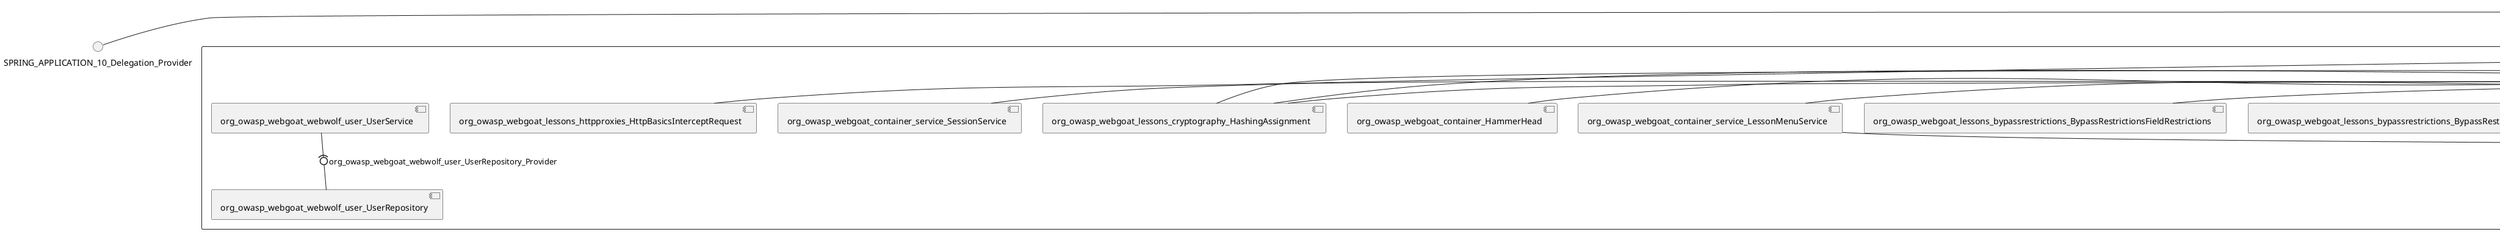 @startuml
skinparam fixCircleLabelOverlapping true
skinparam componentStyle uml2
() SPRING_APPLICATION_10_Delegation_Provider
() SPRING_APPLICATION_11_Delegation_Provider
() SPRING_APPLICATION_2_Delegation_Provider
() SPRING_APPLICATION_3_Delegation_Provider
() SPRING_APPLICATION_4_Delegation_Provider
() SPRING_APPLICATION_5_Delegation_Provider
() SPRING_APPLICATION_6_Delegation_Provider
() SPRING_APPLICATION_7_Delegation_Provider
() SPRING_APPLICATION_8_Delegation_Provider
() SPRING_APPLICATION_9_Delegation_Provider
() SPRING_APPLICATION_BypassRestrictions_FieldRestrictions_POST_Delegation_Provider
() SPRING_APPLICATION_BypassRestrictions_frontendValidation_POST_Delegation_Provider
() SPRING_APPLICATION_ChromeDevTools_dummy_POST_Delegation_Provider
() SPRING_APPLICATION_ChromeDevTools_network_POST_Delegation_Provider
() SPRING_APPLICATION_CrossSiteScriptingStored_stored_xss_POST_Delegation_Provider
() SPRING_APPLICATION_CrossSiteScriptingStored_stored_xss_follow_up_POST_Delegation_Provider
() SPRING_APPLICATION_CrossSiteScripting_attack1_POST_Delegation_Provider
() SPRING_APPLICATION_CrossSiteScripting_attack3_POST_Delegation_Provider
() SPRING_APPLICATION_CrossSiteScripting_attack4_POST_Delegation_Provider
() SPRING_APPLICATION_CrossSiteScripting_attack5a_GET_Delegation_Provider
() SPRING_APPLICATION_CrossSiteScripting_attack6a_POST_Delegation_Provider
() SPRING_APPLICATION_CrossSiteScripting_dom_follow_up_POST_Delegation_Provider
() SPRING_APPLICATION_CrossSiteScripting_phone_home_xss_POST_Delegation_Provider
() SPRING_APPLICATION_CrossSiteScripting_quiz_GET_POST_Delegation_Provider
() SPRING_APPLICATION_Delegation_Provider
() SPRING_APPLICATION_GET_10_Delegation_Provider
() SPRING_APPLICATION_GET_11_Delegation_Provider
() SPRING_APPLICATION_GET_12_Delegation_Provider
() SPRING_APPLICATION_GET_13_Delegation_Provider
() SPRING_APPLICATION_GET_14_Delegation_Provider
() SPRING_APPLICATION_GET_2_Delegation_Provider
() SPRING_APPLICATION_GET_3_Delegation_Provider
() SPRING_APPLICATION_GET_4_Delegation_Provider
() SPRING_APPLICATION_GET_5_Delegation_Provider
() SPRING_APPLICATION_GET_6_Delegation_Provider
() SPRING_APPLICATION_GET_7_Delegation_Provider
() SPRING_APPLICATION_GET_8_Delegation_Provider
() SPRING_APPLICATION_GET_9_Delegation_Provider
() SPRING_APPLICATION_GET_Delegation_Provider
() SPRING_APPLICATION_HtmlTampering_task_POST_Delegation_Provider
() SPRING_APPLICATION_HttpBasics_attack1_POST_Delegation_Provider
() SPRING_APPLICATION_HttpBasics_attack2_POST_Delegation_Provider
() SPRING_APPLICATION_IDOR_diff_attributes_POST_Delegation_Provider
() SPRING_APPLICATION_IDOR_login_POST_Delegation_Provider
() SPRING_APPLICATION_IDOR_profile_alt_path_POST_Delegation_Provider
() SPRING_APPLICATION_InsecureDeserialization_task_POST_Delegation_Provider
() SPRING_APPLICATION_InsecureLogin_Delegation_Provider
() SPRING_APPLICATION_JWT_decode_POST_Delegation_Provider
() SPRING_APPLICATION_JWT_jku_Delegation_Provider
() SPRING_APPLICATION_JWT_kid_Delegation_Provider
() SPRING_APPLICATION_JWT_quiz_GET_POST_Delegation_Provider
() SPRING_APPLICATION_JWT_refresh_Delegation_Provider
() SPRING_APPLICATION_JWT_secret_POST_Delegation_Provider
() SPRING_APPLICATION_JWT_votings_Delegation_Provider
() SPRING_APPLICATION_LogSpoofing_log_bleeding_POST_Delegation_Provider
() SPRING_APPLICATION_LogSpoofing_log_spoofing_POST_Delegation_Provider
() SPRING_APPLICATION_POST_10_Delegation_Provider
() SPRING_APPLICATION_POST_11_Delegation_Provider
() SPRING_APPLICATION_POST_12_Delegation_Provider
() SPRING_APPLICATION_POST_13_Delegation_Provider
() SPRING_APPLICATION_POST_14_Delegation_Provider
() SPRING_APPLICATION_POST_15_Delegation_Provider
() SPRING_APPLICATION_POST_16_Delegation_Provider
() SPRING_APPLICATION_POST_17_Delegation_Provider
() SPRING_APPLICATION_POST_18_Delegation_Provider
() SPRING_APPLICATION_POST_2_Delegation_Provider
() SPRING_APPLICATION_POST_3_Delegation_Provider
() SPRING_APPLICATION_POST_4_Delegation_Provider
() SPRING_APPLICATION_POST_5_Delegation_Provider
() SPRING_APPLICATION_POST_6_Delegation_Provider
() SPRING_APPLICATION_POST_7_Delegation_Provider
() SPRING_APPLICATION_POST_8_Delegation_Provider
() SPRING_APPLICATION_POST_9_Delegation_Provider
() SPRING_APPLICATION_POST_Delegation_Provider
() SPRING_APPLICATION_PUT_Delegation_Provider
() SPRING_APPLICATION_PasswordReset_ForgotPassword_create_password_reset_link_POST_Delegation_Provider
() SPRING_APPLICATION_PasswordReset_SecurityQuestions_POST_Delegation_Provider
() SPRING_APPLICATION_PasswordReset_reset_Delegation_Provider
() SPRING_APPLICATION_PasswordReset_simple_mail_reset_POST_Delegation_Provider
() SPRING_APPLICATION_PathTraversal_profile_picture_GET_Delegation_Provider
() SPRING_APPLICATION_PathTraversal_profile_picture_fix_GET_Delegation_Provider
() SPRING_APPLICATION_PathTraversal_profile_upload_POST_Delegation_Provider
() SPRING_APPLICATION_PathTraversal_profile_upload_fix_POST_Delegation_Provider
() SPRING_APPLICATION_PathTraversal_profile_upload_remove_user_input_POST_Delegation_Provider
() SPRING_APPLICATION_PathTraversal_random_POST_Delegation_Provider
() SPRING_APPLICATION_PathTraversal_random_picture_GET_Delegation_Provider
() SPRING_APPLICATION_PathTraversal_zip_slip_Delegation_Provider
() SPRING_APPLICATION_SSRF_task1_POST_Delegation_Provider
() SPRING_APPLICATION_SSRF_task2_POST_Delegation_Provider
() SPRING_APPLICATION_SecurePasswords_assignment_POST_Delegation_Provider
() SPRING_APPLICATION_SqlInjectionAdvanced_attack6a_POST_Delegation_Provider
() SPRING_APPLICATION_SqlInjectionAdvanced_attack6b_POST_Delegation_Provider
() SPRING_APPLICATION_SqlInjectionAdvanced_challenge_Login_POST_Delegation_Provider
() SPRING_APPLICATION_SqlInjectionAdvanced_challenge_PUT_Delegation_Provider
() SPRING_APPLICATION_SqlInjectionAdvanced_quiz_GET_POST_Delegation_Provider
() SPRING_APPLICATION_SqlInjectionMitigations_attack10a_POST_Delegation_Provider
() SPRING_APPLICATION_SqlInjectionMitigations_attack10b_POST_Delegation_Provider
() SPRING_APPLICATION_SqlInjectionMitigations_attack12a_POST_Delegation_Provider
() SPRING_APPLICATION_SqlInjectionMitigations_servers_GET_Delegation_Provider
() SPRING_APPLICATION_SqlInjection_assignment5a_POST_Delegation_Provider
() SPRING_APPLICATION_SqlInjection_assignment5b_POST_Delegation_Provider
() SPRING_APPLICATION_SqlInjection_attack10_POST_Delegation_Provider
() SPRING_APPLICATION_SqlInjection_attack2_POST_Delegation_Provider
() SPRING_APPLICATION_SqlInjection_attack3_POST_Delegation_Provider
() SPRING_APPLICATION_SqlInjection_attack4_POST_Delegation_Provider
() SPRING_APPLICATION_SqlInjection_attack5_POST_Delegation_Provider
() SPRING_APPLICATION_SqlInjection_attack8_POST_Delegation_Provider
() SPRING_APPLICATION_SqlInjection_attack9_POST_Delegation_Provider
() SPRING_APPLICATION_SqlOnlyInputValidationOnKeywords_attack_POST_Delegation_Provider
() SPRING_APPLICATION_SqlOnlyInputValidation_attack_POST_Delegation_Provider
() SPRING_APPLICATION_VulnerableComponents_attack1_POST_Delegation_Provider
() SPRING_APPLICATION_WebWolf_GET_Delegation_Provider
() SPRING_APPLICATION_WebWolf_landing_Delegation_Provider
() SPRING_APPLICATION_WebWolf_mail_Delegation_Provider
() SPRING_APPLICATION_challenge_1_POST_Delegation_Provider
() SPRING_APPLICATION_challenge_5_POST_Delegation_Provider
() SPRING_APPLICATION_challenge_7_Delegation_Provider
() SPRING_APPLICATION_challenge_8_Delegation_Provider
() SPRING_APPLICATION_challenge_logo_Delegation_Provider
() SPRING_APPLICATION_cia_quiz_GET_POST_Delegation_Provider
() SPRING_APPLICATION_clientSideFiltering_attack1_POST_Delegation_Provider
() SPRING_APPLICATION_clientSideFiltering_challenge_store_coupons_GET_Delegation_Provider
() SPRING_APPLICATION_clientSideFiltering_getItForFree_POST_Delegation_Provider
() SPRING_APPLICATION_clientSideFiltering_salaries_GET_Delegation_Provider
() SPRING_APPLICATION_crypto_encoding_basic_auth_POST_Delegation_Provider
() SPRING_APPLICATION_crypto_encoding_xor_POST_Delegation_Provider
() SPRING_APPLICATION_crypto_hashing_POST_Delegation_Provider
() SPRING_APPLICATION_crypto_secure_defaults_POST_Delegation_Provider
() SPRING_APPLICATION_crypto_signing_verify_POST_Delegation_Provider
() SPRING_APPLICATION_csrf_feedback_message_POST_Delegation_Provider
() SPRING_APPLICATION_csrf_review_POST_Delegation_Provider
() SPRING_APPLICATION_files_GET_Delegation_Provider
() SPRING_APPLICATION_fileupload_POST_Delegation_Provider
() SPRING_APPLICATION_jwt_Delegation_Provider
() SPRING_APPLICATION_landing_Delegation_Provider
() SPRING_APPLICATION_lesson_template_Delegation_Provider
() SPRING_APPLICATION_login_oauth_mvc_GET_Delegation_Provider
() SPRING_APPLICATION_mail_DELETE_GET_POST_Delegation_Provider
() SPRING_APPLICATION_register_mvc_POST_Delegation_Provider
() SPRING_APPLICATION_registration_GET_Delegation_Provider
() SPRING_APPLICATION_requests_GET_Delegation_Provider
() SPRING_APPLICATION_scoreboard_data_GET_Delegation_Provider
() SPRING_APPLICATION_server_directory_GET_Delegation_Provider
() SPRING_APPLICATION_service_debug_labels_mvc_Delegation_Provider
() SPRING_APPLICATION_service_lessonoverview_mvc_GET_Delegation_Provider
() SPRING_APPLICATION_xxe_comments_GET_Delegation_Provider
rectangle System {
[org_owasp_webgoat_container_HammerHead] [[webgoat-webgoat.repository#_IRUu3NYNEe-57sd7PTI3Yw]]
[org_owasp_webgoat_container_WebWolfRedirect] [[webgoat-webgoat.repository#_IRUu3NYNEe-57sd7PTI3Yw]]
[org_owasp_webgoat_container_controller_StartLesson] [[webgoat-webgoat.repository#_IRUu3NYNEe-57sd7PTI3Yw]]
[org_owasp_webgoat_container_controller_Welcome] [[webgoat-webgoat.repository#_IRUu3NYNEe-57sd7PTI3Yw]]
[org_owasp_webgoat_container_i18n_PluginMessages_Provider] [[webgoat-webgoat.repository#_IRUu3NYNEe-57sd7PTI3Yw]]
[org_owasp_webgoat_container_report_ReportCardController] [[webgoat-webgoat.repository#_IRUu3NYNEe-57sd7PTI3Yw]]
[org_owasp_webgoat_container_service_EnvironmentService] [[webgoat-webgoat.repository#_IRUu3NYNEe-57sd7PTI3Yw]]
[org_owasp_webgoat_container_service_HintService] [[webgoat-webgoat.repository#_IRUu3NYNEe-57sd7PTI3Yw]]
[org_owasp_webgoat_container_service_LabelDebugService] [[webgoat-webgoat.repository#_IRUu3NYNEe-57sd7PTI3Yw]]
[org_owasp_webgoat_container_service_LabelService] [[webgoat-webgoat.repository#_IRUu3NYNEe-57sd7PTI3Yw]]
[org_owasp_webgoat_container_service_LessonInfoService] [[webgoat-webgoat.repository#_IRUu3NYNEe-57sd7PTI3Yw]]
[org_owasp_webgoat_container_service_LessonMenuService] [[webgoat-webgoat.repository#_IRUu3NYNEe-57sd7PTI3Yw]]
[org_owasp_webgoat_container_service_LessonProgressService] [[webgoat-webgoat.repository#_IRUu3NYNEe-57sd7PTI3Yw]]
[org_owasp_webgoat_container_service_RestartLessonService] [[webgoat-webgoat.repository#_IRUu3NYNEe-57sd7PTI3Yw]]
[org_owasp_webgoat_container_service_SessionService] [[webgoat-webgoat.repository#_IRUu3NYNEe-57sd7PTI3Yw]]
[org_owasp_webgoat_container_session_LessonSession_Provider] [[webgoat-webgoat.repository#_IRUu3NYNEe-57sd7PTI3Yw]]
[org_owasp_webgoat_container_users_RegistrationController] [[webgoat-webgoat.repository#_IRUu3NYNEe-57sd7PTI3Yw]]
[org_owasp_webgoat_container_users_Scoreboard] [[webgoat-webgoat.repository#_IRUu3NYNEe-57sd7PTI3Yw]]
[org_owasp_webgoat_container_users_UserProgressRepository] [[webgoat-webgoat.repository#_IRUu3NYNEe-57sd7PTI3Yw]]
[org_owasp_webgoat_container_users_UserRepository] [[webgoat-webgoat.repository#_IRUu3NYNEe-57sd7PTI3Yw]]
[org_owasp_webgoat_container_users_UserService] [[webgoat-webgoat.repository#_IRUu3NYNEe-57sd7PTI3Yw]]
[org_owasp_webgoat_lessons_authbypass_VerifyAccount] [[webgoat-webgoat.repository#_IRUu3NYNEe-57sd7PTI3Yw]]
[org_owasp_webgoat_lessons_bypassrestrictions_BypassRestrictionsFieldRestrictions] [[webgoat-webgoat.repository#_IRUu3NYNEe-57sd7PTI3Yw]]
[org_owasp_webgoat_lessons_bypassrestrictions_BypassRestrictionsFrontendValidation] [[webgoat-webgoat.repository#_IRUu3NYNEe-57sd7PTI3Yw]]
[org_owasp_webgoat_lessons_challenges_FlagController] [[webgoat-webgoat.repository#_IRUu3NYNEe-57sd7PTI3Yw]]
[org_owasp_webgoat_lessons_challenges_challenge1_Assignment1] [[webgoat-webgoat.repository#_IRUu3NYNEe-57sd7PTI3Yw]]
[org_owasp_webgoat_lessons_challenges_challenge1_ImageServlet] [[webgoat-webgoat.repository#_IRUu3NYNEe-57sd7PTI3Yw]]
[org_owasp_webgoat_lessons_challenges_challenge5_Assignment5] [[webgoat-webgoat.repository#_IRUu3NYNEe-57sd7PTI3Yw]]
[org_owasp_webgoat_lessons_challenges_challenge7_Assignment7] [[webgoat-webgoat.repository#_IRUu3NYNEe-57sd7PTI3Yw]]
[org_owasp_webgoat_lessons_challenges_challenge8_Assignment8] [[webgoat-webgoat.repository#_IRUu3NYNEe-57sd7PTI3Yw]]
[org_owasp_webgoat_lessons_chromedevtools_NetworkDummy] [[webgoat-webgoat.repository#_IRUu3NYNEe-57sd7PTI3Yw]]
[org_owasp_webgoat_lessons_chromedevtools_NetworkLesson] [[webgoat-webgoat.repository#_IRUu3NYNEe-57sd7PTI3Yw]]
[org_owasp_webgoat_lessons_cia_CIAQuiz] [[webgoat-webgoat.repository#_IRUu3NYNEe-57sd7PTI3Yw]]
[org_owasp_webgoat_lessons_clientsidefiltering_ClientSideFilteringAssignment] [[webgoat-webgoat.repository#_IRUu3NYNEe-57sd7PTI3Yw]]
[org_owasp_webgoat_lessons_clientsidefiltering_ClientSideFilteringFreeAssignment] [[webgoat-webgoat.repository#_IRUu3NYNEe-57sd7PTI3Yw]]
[org_owasp_webgoat_lessons_clientsidefiltering_Salaries] [[webgoat-webgoat.repository#_IRUu3NYNEe-57sd7PTI3Yw]]
[org_owasp_webgoat_lessons_clientsidefiltering_ShopEndpoint] [[webgoat-webgoat.repository#_IRUu3NYNEe-57sd7PTI3Yw]]
[org_owasp_webgoat_lessons_cryptography_EncodingAssignment] [[webgoat-webgoat.repository#_IRUu3NYNEe-57sd7PTI3Yw]]
[org_owasp_webgoat_lessons_cryptography_HashingAssignment] [[webgoat-webgoat.repository#_IRUu3NYNEe-57sd7PTI3Yw]]
[org_owasp_webgoat_lessons_cryptography_SecureDefaultsAssignment] [[webgoat-webgoat.repository#_IRUu3NYNEe-57sd7PTI3Yw]]
[org_owasp_webgoat_lessons_cryptography_SigningAssignment] [[webgoat-webgoat.repository#_IRUu3NYNEe-57sd7PTI3Yw]]
[org_owasp_webgoat_lessons_cryptography_XOREncodingAssignment] [[webgoat-webgoat.repository#_IRUu3NYNEe-57sd7PTI3Yw]]
[org_owasp_webgoat_lessons_csrf_CSRFConfirmFlag1] [[webgoat-webgoat.repository#_IRUu3NYNEe-57sd7PTI3Yw]]
[org_owasp_webgoat_lessons_csrf_CSRFFeedback] [[webgoat-webgoat.repository#_IRUu3NYNEe-57sd7PTI3Yw]]
[org_owasp_webgoat_lessons_csrf_CSRFGetFlag] [[webgoat-webgoat.repository#_IRUu3NYNEe-57sd7PTI3Yw]]
[org_owasp_webgoat_lessons_csrf_CSRFLogin] [[webgoat-webgoat.repository#_IRUu3NYNEe-57sd7PTI3Yw]]
[org_owasp_webgoat_lessons_csrf_ForgedReviews] [[webgoat-webgoat.repository#_IRUu3NYNEe-57sd7PTI3Yw]]
[org_owasp_webgoat_lessons_deserialization_InsecureDeserializationTask] [[webgoat-webgoat.repository#_IRUu3NYNEe-57sd7PTI3Yw]]
[org_owasp_webgoat_lessons_hijacksession_HijackSessionAssignment] [[webgoat-webgoat.repository#_IRUu3NYNEe-57sd7PTI3Yw]]
[org_owasp_webgoat_lessons_htmltampering_HtmlTamperingTask] [[webgoat-webgoat.repository#_IRUu3NYNEe-57sd7PTI3Yw]]
[org_owasp_webgoat_lessons_httpbasics_HttpBasicsLesson] [[webgoat-webgoat.repository#_IRUu3NYNEe-57sd7PTI3Yw]]
[org_owasp_webgoat_lessons_httpbasics_HttpBasicsQuiz] [[webgoat-webgoat.repository#_IRUu3NYNEe-57sd7PTI3Yw]]
[org_owasp_webgoat_lessons_httpproxies_HttpBasicsInterceptRequest] [[webgoat-webgoat.repository#_IRUu3NYNEe-57sd7PTI3Yw]]
[org_owasp_webgoat_lessons_idor_IDORDiffAttributes] [[webgoat-webgoat.repository#_IRUu3NYNEe-57sd7PTI3Yw]]
[org_owasp_webgoat_lessons_idor_IDOREditOtherProfile] [[webgoat-webgoat.repository#_IRUu3NYNEe-57sd7PTI3Yw]]
[org_owasp_webgoat_lessons_idor_IDORLogin] [[webgoat-webgoat.repository#_IRUu3NYNEe-57sd7PTI3Yw]]
[org_owasp_webgoat_lessons_idor_IDORViewOtherProfile] [[webgoat-webgoat.repository#_IRUu3NYNEe-57sd7PTI3Yw]]
[org_owasp_webgoat_lessons_idor_IDORViewOwnProfile] [[webgoat-webgoat.repository#_IRUu3NYNEe-57sd7PTI3Yw]]
[org_owasp_webgoat_lessons_idor_IDORViewOwnProfileAltUrl] [[webgoat-webgoat.repository#_IRUu3NYNEe-57sd7PTI3Yw]]
[org_owasp_webgoat_lessons_insecurelogin_InsecureLoginTask] [[webgoat-webgoat.repository#_IRUu3NYNEe-57sd7PTI3Yw]]
[org_owasp_webgoat_lessons_jwt_JWTDecodeEndpoint] [[webgoat-webgoat.repository#_IRUu3NYNEe-57sd7PTI3Yw]]
[org_owasp_webgoat_lessons_jwt_JWTQuiz] [[webgoat-webgoat.repository#_IRUu3NYNEe-57sd7PTI3Yw]]
[org_owasp_webgoat_lessons_jwt_JWTRefreshEndpoint] [[webgoat-webgoat.repository#_IRUu3NYNEe-57sd7PTI3Yw]]
[org_owasp_webgoat_lessons_jwt_JWTSecretKeyEndpoint] [[webgoat-webgoat.repository#_IRUu3NYNEe-57sd7PTI3Yw]]
[org_owasp_webgoat_lessons_jwt_JWTVotesEndpoint] [[webgoat-webgoat.repository#_IRUu3NYNEe-57sd7PTI3Yw]]
[org_owasp_webgoat_lessons_jwt_claimmisuse_JWTHeaderJKUEndpoint] [[webgoat-webgoat.repository#_IRUu3NYNEe-57sd7PTI3Yw]]
[org_owasp_webgoat_lessons_jwt_claimmisuse_JWTHeaderKIDEndpoint] [[webgoat-webgoat.repository#_IRUu3NYNEe-57sd7PTI3Yw]]
[org_owasp_webgoat_lessons_lessontemplate_SampleAttack] [[webgoat-webgoat.repository#_IRUu3NYNEe-57sd7PTI3Yw]]
[org_owasp_webgoat_lessons_logging_LogBleedingTask] [[webgoat-webgoat.repository#_IRUu3NYNEe-57sd7PTI3Yw]]
[org_owasp_webgoat_lessons_logging_LogSpoofingTask] [[webgoat-webgoat.repository#_IRUu3NYNEe-57sd7PTI3Yw]]
[org_owasp_webgoat_lessons_missingac_MissingFunctionACHiddenMenus] [[webgoat-webgoat.repository#_IRUu3NYNEe-57sd7PTI3Yw]]
[org_owasp_webgoat_lessons_missingac_MissingFunctionACUsers] [[webgoat-webgoat.repository#_IRUu3NYNEe-57sd7PTI3Yw]]
[org_owasp_webgoat_lessons_missingac_MissingFunctionACYourHash] [[webgoat-webgoat.repository#_IRUu3NYNEe-57sd7PTI3Yw]]
[org_owasp_webgoat_lessons_missingac_MissingFunctionACYourHashAdmin] [[webgoat-webgoat.repository#_IRUu3NYNEe-57sd7PTI3Yw]]
[org_owasp_webgoat_lessons_passwordreset_QuestionsAssignment] [[webgoat-webgoat.repository#_IRUu3NYNEe-57sd7PTI3Yw]]
[org_owasp_webgoat_lessons_passwordreset_ResetLinkAssignment] [[webgoat-webgoat.repository#_IRUu3NYNEe-57sd7PTI3Yw]]
[org_owasp_webgoat_lessons_passwordreset_ResetLinkAssignmentForgotPassword] [[webgoat-webgoat.repository#_IRUu3NYNEe-57sd7PTI3Yw]]
[org_owasp_webgoat_lessons_passwordreset_SecurityQuestionAssignment] [[webgoat-webgoat.repository#_IRUu3NYNEe-57sd7PTI3Yw]]
[org_owasp_webgoat_lessons_passwordreset_SimpleMailAssignment] [[webgoat-webgoat.repository#_IRUu3NYNEe-57sd7PTI3Yw]]
[org_owasp_webgoat_lessons_pathtraversal_ProfileUpload] [[webgoat-webgoat.repository#_IRUu3NYNEe-57sd7PTI3Yw]]
[org_owasp_webgoat_lessons_pathtraversal_ProfileUploadFix] [[webgoat-webgoat.repository#_IRUu3NYNEe-57sd7PTI3Yw]]
[org_owasp_webgoat_lessons_pathtraversal_ProfileUploadRemoveUserInput] [[webgoat-webgoat.repository#_IRUu3NYNEe-57sd7PTI3Yw]]
[org_owasp_webgoat_lessons_pathtraversal_ProfileUploadRetrieval] [[webgoat-webgoat.repository#_IRUu3NYNEe-57sd7PTI3Yw]]
[org_owasp_webgoat_lessons_pathtraversal_ProfileZipSlip] [[webgoat-webgoat.repository#_IRUu3NYNEe-57sd7PTI3Yw]]
[org_owasp_webgoat_lessons_securepasswords_SecurePasswordsAssignment] [[webgoat-webgoat.repository#_IRUu3NYNEe-57sd7PTI3Yw]]
[org_owasp_webgoat_lessons_spoofcookie_SpoofCookieAssignment] [[webgoat-webgoat.repository#_IRUu3NYNEe-57sd7PTI3Yw]]
[org_owasp_webgoat_lessons_sqlinjection_advanced_SqlInjectionChallenge] [[webgoat-webgoat.repository#_IRUu3NYNEe-57sd7PTI3Yw]]
[org_owasp_webgoat_lessons_sqlinjection_advanced_SqlInjectionChallengeLogin] [[webgoat-webgoat.repository#_IRUu3NYNEe-57sd7PTI3Yw]]
[org_owasp_webgoat_lessons_sqlinjection_advanced_SqlInjectionLesson6a] [[webgoat-webgoat.repository#_IRUu3NYNEe-57sd7PTI3Yw]]
[org_owasp_webgoat_lessons_sqlinjection_advanced_SqlInjectionLesson6b] [[webgoat-webgoat.repository#_IRUu3NYNEe-57sd7PTI3Yw]]
[org_owasp_webgoat_lessons_sqlinjection_advanced_SqlInjectionQuiz] [[webgoat-webgoat.repository#_IRUu3NYNEe-57sd7PTI3Yw]]
[org_owasp_webgoat_lessons_sqlinjection_introduction_SqlInjectionLesson10] [[webgoat-webgoat.repository#_IRUu3NYNEe-57sd7PTI3Yw]]
[org_owasp_webgoat_lessons_sqlinjection_introduction_SqlInjectionLesson2] [[webgoat-webgoat.repository#_IRUu3NYNEe-57sd7PTI3Yw]]
[org_owasp_webgoat_lessons_sqlinjection_introduction_SqlInjectionLesson3] [[webgoat-webgoat.repository#_IRUu3NYNEe-57sd7PTI3Yw]]
[org_owasp_webgoat_lessons_sqlinjection_introduction_SqlInjectionLesson4] [[webgoat-webgoat.repository#_IRUu3NYNEe-57sd7PTI3Yw]]
[org_owasp_webgoat_lessons_sqlinjection_introduction_SqlInjectionLesson5] [[webgoat-webgoat.repository#_IRUu3NYNEe-57sd7PTI3Yw]]
[org_owasp_webgoat_lessons_sqlinjection_introduction_SqlInjectionLesson5a] [[webgoat-webgoat.repository#_IRUu3NYNEe-57sd7PTI3Yw]]
[org_owasp_webgoat_lessons_sqlinjection_introduction_SqlInjectionLesson5b] [[webgoat-webgoat.repository#_IRUu3NYNEe-57sd7PTI3Yw]]
[org_owasp_webgoat_lessons_sqlinjection_introduction_SqlInjectionLesson8] [[webgoat-webgoat.repository#_IRUu3NYNEe-57sd7PTI3Yw]]
[org_owasp_webgoat_lessons_sqlinjection_introduction_SqlInjectionLesson9] [[webgoat-webgoat.repository#_IRUu3NYNEe-57sd7PTI3Yw]]
[org_owasp_webgoat_lessons_sqlinjection_mitigation_Servers] [[webgoat-webgoat.repository#_IRUu3NYNEe-57sd7PTI3Yw]]
[org_owasp_webgoat_lessons_sqlinjection_mitigation_SqlInjectionLesson10a] [[webgoat-webgoat.repository#_IRUu3NYNEe-57sd7PTI3Yw]]
[org_owasp_webgoat_lessons_sqlinjection_mitigation_SqlInjectionLesson10b] [[webgoat-webgoat.repository#_IRUu3NYNEe-57sd7PTI3Yw]]
[org_owasp_webgoat_lessons_sqlinjection_mitigation_SqlInjectionLesson13] [[webgoat-webgoat.repository#_IRUu3NYNEe-57sd7PTI3Yw]]
[org_owasp_webgoat_lessons_sqlinjection_mitigation_SqlOnlyInputValidation] [[webgoat-webgoat.repository#_IRUu3NYNEe-57sd7PTI3Yw]]
[org_owasp_webgoat_lessons_sqlinjection_mitigation_SqlOnlyInputValidationOnKeywords] [[webgoat-webgoat.repository#_IRUu3NYNEe-57sd7PTI3Yw]]
[org_owasp_webgoat_lessons_ssrf_SSRFTask1] [[webgoat-webgoat.repository#_IRUu3NYNEe-57sd7PTI3Yw]]
[org_owasp_webgoat_lessons_ssrf_SSRFTask2] [[webgoat-webgoat.repository#_IRUu3NYNEe-57sd7PTI3Yw]]
[org_owasp_webgoat_lessons_vulnerablecomponents_VulnerableComponentsLesson] [[webgoat-webgoat.repository#_IRUu3NYNEe-57sd7PTI3Yw]]
[org_owasp_webgoat_lessons_webwolfintroduction_LandingAssignment] [[webgoat-webgoat.repository#_IRUu3NYNEe-57sd7PTI3Yw]]
[org_owasp_webgoat_lessons_webwolfintroduction_MailAssignment] [[webgoat-webgoat.repository#_IRUu3NYNEe-57sd7PTI3Yw]]
[org_owasp_webgoat_lessons_xss_CrossSiteScriptingLesson1] [[webgoat-webgoat.repository#_IRUu3NYNEe-57sd7PTI3Yw]]
[org_owasp_webgoat_lessons_xss_CrossSiteScriptingLesson5a] [[webgoat-webgoat.repository#_IRUu3NYNEe-57sd7PTI3Yw]]
[org_owasp_webgoat_lessons_xss_CrossSiteScriptingLesson6a] [[webgoat-webgoat.repository#_IRUu3NYNEe-57sd7PTI3Yw]]
[org_owasp_webgoat_lessons_xss_CrossSiteScriptingQuiz] [[webgoat-webgoat.repository#_IRUu3NYNEe-57sd7PTI3Yw]]
[org_owasp_webgoat_lessons_xss_DOMCrossSiteScripting] [[webgoat-webgoat.repository#_IRUu3NYNEe-57sd7PTI3Yw]]
[org_owasp_webgoat_lessons_xss_DOMCrossSiteScriptingVerifier] [[webgoat-webgoat.repository#_IRUu3NYNEe-57sd7PTI3Yw]]
[org_owasp_webgoat_lessons_xss_mitigation_CrossSiteScriptingLesson3] [[webgoat-webgoat.repository#_IRUu3NYNEe-57sd7PTI3Yw]]
[org_owasp_webgoat_lessons_xss_mitigation_CrossSiteScriptingLesson4] [[webgoat-webgoat.repository#_IRUu3NYNEe-57sd7PTI3Yw]]
[org_owasp_webgoat_lessons_xss_stored_StoredCrossSiteScriptingVerifier] [[webgoat-webgoat.repository#_IRUu3NYNEe-57sd7PTI3Yw]]
[org_owasp_webgoat_lessons_xss_stored_StoredXssComments] [[webgoat-webgoat.repository#_IRUu3NYNEe-57sd7PTI3Yw]]
[org_owasp_webgoat_lessons_xxe_BlindSendFileAssignment] [[webgoat-webgoat.repository#_IRUu3NYNEe-57sd7PTI3Yw]]
[org_owasp_webgoat_lessons_xxe_CommentsEndpoint] [[webgoat-webgoat.repository#_IRUu3NYNEe-57sd7PTI3Yw]]
[org_owasp_webgoat_lessons_xxe_ContentTypeAssignment] [[webgoat-webgoat.repository#_IRUu3NYNEe-57sd7PTI3Yw]]
[org_owasp_webgoat_lessons_xxe_SimpleXXE] [[webgoat-webgoat.repository#_IRUu3NYNEe-57sd7PTI3Yw]]
[org_owasp_webgoat_webwolf_FileServer] [[webgoat-webgoat.repository#_IRUu3NYNEe-57sd7PTI3Yw]]
[org_owasp_webgoat_webwolf_jwt_JWTController] [[webgoat-webgoat.repository#_IRUu3NYNEe-57sd7PTI3Yw]]
[org_owasp_webgoat_webwolf_mailbox_MailboxController] [[webgoat-webgoat.repository#_IRUu3NYNEe-57sd7PTI3Yw]]
[org_owasp_webgoat_webwolf_mailbox_MailboxRepository] [[webgoat-webgoat.repository#_IRUu3NYNEe-57sd7PTI3Yw]]
[org_owasp_webgoat_webwolf_requests_LandingPage] [[webgoat-webgoat.repository#_IRUu3NYNEe-57sd7PTI3Yw]]
[org_owasp_webgoat_webwolf_requests_Requests] [[webgoat-webgoat.repository#_IRUu3NYNEe-57sd7PTI3Yw]]
[org_owasp_webgoat_webwolf_user_UserRepository] [[webgoat-webgoat.repository#_IRUu3NYNEe-57sd7PTI3Yw]]
[org_owasp_webgoat_webwolf_user_UserService] [[webgoat-webgoat.repository#_IRUu3NYNEe-57sd7PTI3Yw]]
port SPRING_APPLICATION_10_Provider
SPRING_APPLICATION_10_Delegation_Provider - SPRING_APPLICATION_10_Provider
SPRING_APPLICATION_10_Provider - [org_owasp_webgoat_lessons_cryptography_HashingAssignment]
port SPRING_APPLICATION_11_Provider
SPRING_APPLICATION_11_Delegation_Provider - SPRING_APPLICATION_11_Provider
SPRING_APPLICATION_11_Provider - [org_owasp_webgoat_lessons_cryptography_SigningAssignment]
port SPRING_APPLICATION_2_Provider
SPRING_APPLICATION_2_Delegation_Provider - SPRING_APPLICATION_2_Provider
SPRING_APPLICATION_2_Provider - [org_owasp_webgoat_lessons_xxe_SimpleXXE]
port SPRING_APPLICATION_3_Provider
SPRING_APPLICATION_3_Delegation_Provider - SPRING_APPLICATION_3_Provider
SPRING_APPLICATION_3_Provider - [org_owasp_webgoat_lessons_httpproxies_HttpBasicsInterceptRequest]
port SPRING_APPLICATION_4_Provider
SPRING_APPLICATION_4_Delegation_Provider - SPRING_APPLICATION_4_Provider
SPRING_APPLICATION_4_Provider - [org_owasp_webgoat_container_service_SessionService]
port SPRING_APPLICATION_5_Provider
SPRING_APPLICATION_5_Delegation_Provider - SPRING_APPLICATION_5_Provider
SPRING_APPLICATION_5_Provider - [org_owasp_webgoat_lessons_cryptography_HashingAssignment]
port SPRING_APPLICATION_6_Provider
SPRING_APPLICATION_6_Delegation_Provider - SPRING_APPLICATION_6_Provider
SPRING_APPLICATION_6_Provider - [org_owasp_webgoat_container_HammerHead]
port SPRING_APPLICATION_7_Provider
SPRING_APPLICATION_7_Delegation_Provider - SPRING_APPLICATION_7_Provider
SPRING_APPLICATION_7_Provider - [org_owasp_webgoat_container_service_LessonMenuService]
port SPRING_APPLICATION_8_Provider
SPRING_APPLICATION_8_Delegation_Provider - SPRING_APPLICATION_8_Provider
SPRING_APPLICATION_8_Provider - [org_owasp_webgoat_lessons_jwt_JWTSecretKeyEndpoint]
port SPRING_APPLICATION_9_Provider
SPRING_APPLICATION_9_Delegation_Provider - SPRING_APPLICATION_9_Provider
SPRING_APPLICATION_9_Provider - [org_owasp_webgoat_webwolf_FileServer]
port SPRING_APPLICATION_BypassRestrictions_FieldRestrictions_POST_Provider
SPRING_APPLICATION_BypassRestrictions_FieldRestrictions_POST_Delegation_Provider - SPRING_APPLICATION_BypassRestrictions_FieldRestrictions_POST_Provider
SPRING_APPLICATION_BypassRestrictions_FieldRestrictions_POST_Provider - [org_owasp_webgoat_lessons_bypassrestrictions_BypassRestrictionsFieldRestrictions]
port SPRING_APPLICATION_BypassRestrictions_frontendValidation_POST_Provider
SPRING_APPLICATION_BypassRestrictions_frontendValidation_POST_Delegation_Provider - SPRING_APPLICATION_BypassRestrictions_frontendValidation_POST_Provider
SPRING_APPLICATION_BypassRestrictions_frontendValidation_POST_Provider - [org_owasp_webgoat_lessons_bypassrestrictions_BypassRestrictionsFrontendValidation]
port SPRING_APPLICATION_ChromeDevTools_dummy_POST_Provider
SPRING_APPLICATION_ChromeDevTools_dummy_POST_Delegation_Provider - SPRING_APPLICATION_ChromeDevTools_dummy_POST_Provider
SPRING_APPLICATION_ChromeDevTools_dummy_POST_Provider - [org_owasp_webgoat_lessons_chromedevtools_NetworkDummy]
port SPRING_APPLICATION_ChromeDevTools_network_POST_Provider
SPRING_APPLICATION_ChromeDevTools_network_POST_Delegation_Provider - SPRING_APPLICATION_ChromeDevTools_network_POST_Provider
SPRING_APPLICATION_ChromeDevTools_network_POST_Provider - [org_owasp_webgoat_lessons_chromedevtools_NetworkLesson]
port SPRING_APPLICATION_CrossSiteScriptingStored_stored_xss_POST_Provider
SPRING_APPLICATION_CrossSiteScriptingStored_stored_xss_POST_Delegation_Provider - SPRING_APPLICATION_CrossSiteScriptingStored_stored_xss_POST_Provider
SPRING_APPLICATION_CrossSiteScriptingStored_stored_xss_POST_Provider - [org_owasp_webgoat_lessons_xss_stored_StoredXssComments]
port SPRING_APPLICATION_CrossSiteScriptingStored_stored_xss_follow_up_POST_Provider
SPRING_APPLICATION_CrossSiteScriptingStored_stored_xss_follow_up_POST_Delegation_Provider - SPRING_APPLICATION_CrossSiteScriptingStored_stored_xss_follow_up_POST_Provider
SPRING_APPLICATION_CrossSiteScriptingStored_stored_xss_follow_up_POST_Provider - [org_owasp_webgoat_lessons_xss_stored_StoredCrossSiteScriptingVerifier]
port SPRING_APPLICATION_CrossSiteScripting_attack1_POST_Provider
SPRING_APPLICATION_CrossSiteScripting_attack1_POST_Delegation_Provider - SPRING_APPLICATION_CrossSiteScripting_attack1_POST_Provider
SPRING_APPLICATION_CrossSiteScripting_attack1_POST_Provider - [org_owasp_webgoat_lessons_xss_CrossSiteScriptingLesson1]
port SPRING_APPLICATION_CrossSiteScripting_attack3_POST_Provider
SPRING_APPLICATION_CrossSiteScripting_attack3_POST_Delegation_Provider - SPRING_APPLICATION_CrossSiteScripting_attack3_POST_Provider
SPRING_APPLICATION_CrossSiteScripting_attack3_POST_Provider - [org_owasp_webgoat_lessons_xss_mitigation_CrossSiteScriptingLesson3]
port SPRING_APPLICATION_CrossSiteScripting_attack4_POST_Provider
SPRING_APPLICATION_CrossSiteScripting_attack4_POST_Delegation_Provider - SPRING_APPLICATION_CrossSiteScripting_attack4_POST_Provider
SPRING_APPLICATION_CrossSiteScripting_attack4_POST_Provider - [org_owasp_webgoat_lessons_xss_mitigation_CrossSiteScriptingLesson4]
port SPRING_APPLICATION_CrossSiteScripting_attack5a_GET_Provider
SPRING_APPLICATION_CrossSiteScripting_attack5a_GET_Delegation_Provider - SPRING_APPLICATION_CrossSiteScripting_attack5a_GET_Provider
SPRING_APPLICATION_CrossSiteScripting_attack5a_GET_Provider - [org_owasp_webgoat_lessons_xss_CrossSiteScriptingLesson5a]
port SPRING_APPLICATION_CrossSiteScripting_attack6a_POST_Provider
SPRING_APPLICATION_CrossSiteScripting_attack6a_POST_Delegation_Provider - SPRING_APPLICATION_CrossSiteScripting_attack6a_POST_Provider
SPRING_APPLICATION_CrossSiteScripting_attack6a_POST_Provider - [org_owasp_webgoat_lessons_xss_CrossSiteScriptingLesson6a]
port SPRING_APPLICATION_CrossSiteScripting_dom_follow_up_POST_Provider
SPRING_APPLICATION_CrossSiteScripting_dom_follow_up_POST_Delegation_Provider - SPRING_APPLICATION_CrossSiteScripting_dom_follow_up_POST_Provider
SPRING_APPLICATION_CrossSiteScripting_dom_follow_up_POST_Provider - [org_owasp_webgoat_lessons_xss_DOMCrossSiteScriptingVerifier]
port SPRING_APPLICATION_CrossSiteScripting_phone_home_xss_POST_Provider
SPRING_APPLICATION_CrossSiteScripting_phone_home_xss_POST_Delegation_Provider - SPRING_APPLICATION_CrossSiteScripting_phone_home_xss_POST_Provider
SPRING_APPLICATION_CrossSiteScripting_phone_home_xss_POST_Provider - [org_owasp_webgoat_lessons_xss_DOMCrossSiteScripting]
port SPRING_APPLICATION_CrossSiteScripting_quiz_GET_POST_Provider
SPRING_APPLICATION_CrossSiteScripting_quiz_GET_POST_Delegation_Provider - SPRING_APPLICATION_CrossSiteScripting_quiz_GET_POST_Provider
SPRING_APPLICATION_CrossSiteScripting_quiz_GET_POST_Provider - [org_owasp_webgoat_lessons_xss_CrossSiteScriptingQuiz]
port SPRING_APPLICATION_Provider
SPRING_APPLICATION_Delegation_Provider - SPRING_APPLICATION_Provider
SPRING_APPLICATION_Provider - [org_owasp_webgoat_container_service_LabelDebugService]
port SPRING_APPLICATION_GET_10_Provider
SPRING_APPLICATION_GET_10_Delegation_Provider - SPRING_APPLICATION_GET_10_Provider
SPRING_APPLICATION_GET_10_Provider - [org_owasp_webgoat_container_controller_Welcome]
port SPRING_APPLICATION_GET_11_Provider
SPRING_APPLICATION_GET_11_Delegation_Provider - SPRING_APPLICATION_GET_11_Provider
SPRING_APPLICATION_GET_11_Provider - [org_owasp_webgoat_container_service_LessonInfoService]
port SPRING_APPLICATION_GET_12_Provider
SPRING_APPLICATION_GET_12_Delegation_Provider - SPRING_APPLICATION_GET_12_Provider
SPRING_APPLICATION_GET_12_Provider - [org_owasp_webgoat_lessons_idor_IDORViewOtherProfile]
port SPRING_APPLICATION_GET_13_Provider
SPRING_APPLICATION_GET_13_Delegation_Provider - SPRING_APPLICATION_GET_13_Provider
SPRING_APPLICATION_GET_13_Provider - [org_owasp_webgoat_lessons_xss_stored_StoredXssComments]
port SPRING_APPLICATION_GET_14_Provider
SPRING_APPLICATION_GET_14_Delegation_Provider - SPRING_APPLICATION_GET_14_Provider
SPRING_APPLICATION_GET_14_Provider - [org_owasp_webgoat_lessons_missingac_MissingFunctionACUsers]
port SPRING_APPLICATION_GET_2_Provider
SPRING_APPLICATION_GET_2_Delegation_Provider - SPRING_APPLICATION_GET_2_Provider
SPRING_APPLICATION_GET_2_Provider - [org_owasp_webgoat_lessons_csrf_ForgedReviews]
port SPRING_APPLICATION_GET_3_Provider
SPRING_APPLICATION_GET_3_Delegation_Provider - SPRING_APPLICATION_GET_3_Provider
SPRING_APPLICATION_GET_3_Provider - [org_owasp_webgoat_container_service_RestartLessonService]
port SPRING_APPLICATION_GET_4_Provider
SPRING_APPLICATION_GET_4_Delegation_Provider - SPRING_APPLICATION_GET_4_Provider
SPRING_APPLICATION_GET_4_Provider - [org_owasp_webgoat_container_service_HintService]
port SPRING_APPLICATION_GET_5_Provider
SPRING_APPLICATION_GET_5_Delegation_Provider - SPRING_APPLICATION_GET_5_Provider
SPRING_APPLICATION_GET_5_Provider - [org_owasp_webgoat_container_controller_StartLesson]
port SPRING_APPLICATION_GET_6_Provider
SPRING_APPLICATION_GET_6_Delegation_Provider - SPRING_APPLICATION_GET_6_Provider
SPRING_APPLICATION_GET_6_Provider - [org_owasp_webgoat_lessons_cryptography_EncodingAssignment]
port SPRING_APPLICATION_GET_7_Provider
SPRING_APPLICATION_GET_7_Delegation_Provider - SPRING_APPLICATION_GET_7_Provider
SPRING_APPLICATION_GET_7_Provider - [org_owasp_webgoat_lessons_spoofcookie_SpoofCookieAssignment]
port SPRING_APPLICATION_GET_8_Provider
SPRING_APPLICATION_GET_8_Delegation_Provider - SPRING_APPLICATION_GET_8_Provider
SPRING_APPLICATION_GET_8_Provider - [org_owasp_webgoat_lessons_idor_IDORViewOwnProfile]
port SPRING_APPLICATION_GET_9_Provider
SPRING_APPLICATION_GET_9_Delegation_Provider - SPRING_APPLICATION_GET_9_Provider
SPRING_APPLICATION_GET_9_Provider - [org_owasp_webgoat_container_report_ReportCardController]
port SPRING_APPLICATION_GET_Provider
SPRING_APPLICATION_GET_Delegation_Provider - SPRING_APPLICATION_GET_Provider
SPRING_APPLICATION_GET_Provider - [org_owasp_webgoat_container_service_LabelService]
port SPRING_APPLICATION_HtmlTampering_task_POST_Provider
SPRING_APPLICATION_HtmlTampering_task_POST_Delegation_Provider - SPRING_APPLICATION_HtmlTampering_task_POST_Provider
SPRING_APPLICATION_HtmlTampering_task_POST_Provider - [org_owasp_webgoat_lessons_htmltampering_HtmlTamperingTask]
port SPRING_APPLICATION_HttpBasics_attack1_POST_Provider
SPRING_APPLICATION_HttpBasics_attack1_POST_Delegation_Provider - SPRING_APPLICATION_HttpBasics_attack1_POST_Provider
SPRING_APPLICATION_HttpBasics_attack1_POST_Provider - [org_owasp_webgoat_lessons_httpbasics_HttpBasicsLesson]
port SPRING_APPLICATION_HttpBasics_attack2_POST_Provider
SPRING_APPLICATION_HttpBasics_attack2_POST_Delegation_Provider - SPRING_APPLICATION_HttpBasics_attack2_POST_Provider
SPRING_APPLICATION_HttpBasics_attack2_POST_Provider - [org_owasp_webgoat_lessons_httpbasics_HttpBasicsQuiz]
port SPRING_APPLICATION_IDOR_diff_attributes_POST_Provider
SPRING_APPLICATION_IDOR_diff_attributes_POST_Delegation_Provider - SPRING_APPLICATION_IDOR_diff_attributes_POST_Provider
SPRING_APPLICATION_IDOR_diff_attributes_POST_Provider - [org_owasp_webgoat_lessons_idor_IDORDiffAttributes]
port SPRING_APPLICATION_IDOR_login_POST_Provider
SPRING_APPLICATION_IDOR_login_POST_Delegation_Provider - SPRING_APPLICATION_IDOR_login_POST_Provider
SPRING_APPLICATION_IDOR_login_POST_Provider - [org_owasp_webgoat_lessons_idor_IDORLogin]
port SPRING_APPLICATION_IDOR_profile_alt_path_POST_Provider
SPRING_APPLICATION_IDOR_profile_alt_path_POST_Delegation_Provider - SPRING_APPLICATION_IDOR_profile_alt_path_POST_Provider
SPRING_APPLICATION_IDOR_profile_alt_path_POST_Provider - [org_owasp_webgoat_lessons_idor_IDORViewOwnProfileAltUrl]
port SPRING_APPLICATION_InsecureDeserialization_task_POST_Provider
SPRING_APPLICATION_InsecureDeserialization_task_POST_Delegation_Provider - SPRING_APPLICATION_InsecureDeserialization_task_POST_Provider
SPRING_APPLICATION_InsecureDeserialization_task_POST_Provider - [org_owasp_webgoat_lessons_deserialization_InsecureDeserializationTask]
port SPRING_APPLICATION_InsecureLogin_Provider
SPRING_APPLICATION_InsecureLogin_Delegation_Provider - SPRING_APPLICATION_InsecureLogin_Provider
SPRING_APPLICATION_InsecureLogin_Provider - [org_owasp_webgoat_lessons_insecurelogin_InsecureLoginTask]
port SPRING_APPLICATION_JWT_decode_POST_Provider
SPRING_APPLICATION_JWT_decode_POST_Delegation_Provider - SPRING_APPLICATION_JWT_decode_POST_Provider
SPRING_APPLICATION_JWT_decode_POST_Provider - [org_owasp_webgoat_lessons_jwt_JWTDecodeEndpoint]
port SPRING_APPLICATION_JWT_jku_Provider
SPRING_APPLICATION_JWT_jku_Delegation_Provider - SPRING_APPLICATION_JWT_jku_Provider
SPRING_APPLICATION_JWT_jku_Provider - [org_owasp_webgoat_lessons_jwt_claimmisuse_JWTHeaderJKUEndpoint]
port SPRING_APPLICATION_JWT_kid_Provider
SPRING_APPLICATION_JWT_kid_Delegation_Provider - SPRING_APPLICATION_JWT_kid_Provider
SPRING_APPLICATION_JWT_kid_Provider - [org_owasp_webgoat_lessons_jwt_claimmisuse_JWTHeaderKIDEndpoint]
port SPRING_APPLICATION_JWT_quiz_GET_POST_Provider
SPRING_APPLICATION_JWT_quiz_GET_POST_Delegation_Provider - SPRING_APPLICATION_JWT_quiz_GET_POST_Provider
SPRING_APPLICATION_JWT_quiz_GET_POST_Provider - [org_owasp_webgoat_lessons_jwt_JWTQuiz]
port SPRING_APPLICATION_JWT_refresh_Provider
SPRING_APPLICATION_JWT_refresh_Delegation_Provider - SPRING_APPLICATION_JWT_refresh_Provider
SPRING_APPLICATION_JWT_refresh_Provider - [org_owasp_webgoat_lessons_jwt_JWTRefreshEndpoint]
port SPRING_APPLICATION_JWT_secret_POST_Provider
SPRING_APPLICATION_JWT_secret_POST_Delegation_Provider - SPRING_APPLICATION_JWT_secret_POST_Provider
SPRING_APPLICATION_JWT_secret_POST_Provider - [org_owasp_webgoat_lessons_jwt_JWTSecretKeyEndpoint]
port SPRING_APPLICATION_JWT_votings_Provider
SPRING_APPLICATION_JWT_votings_Delegation_Provider - SPRING_APPLICATION_JWT_votings_Provider
SPRING_APPLICATION_JWT_votings_Provider - [org_owasp_webgoat_lessons_jwt_JWTVotesEndpoint]
port SPRING_APPLICATION_LogSpoofing_log_bleeding_POST_Provider
SPRING_APPLICATION_LogSpoofing_log_bleeding_POST_Delegation_Provider - SPRING_APPLICATION_LogSpoofing_log_bleeding_POST_Provider
SPRING_APPLICATION_LogSpoofing_log_bleeding_POST_Provider - [org_owasp_webgoat_lessons_logging_LogBleedingTask]
port SPRING_APPLICATION_LogSpoofing_log_spoofing_POST_Provider
SPRING_APPLICATION_LogSpoofing_log_spoofing_POST_Delegation_Provider - SPRING_APPLICATION_LogSpoofing_log_spoofing_POST_Provider
SPRING_APPLICATION_LogSpoofing_log_spoofing_POST_Provider - [org_owasp_webgoat_lessons_logging_LogSpoofingTask]
port SPRING_APPLICATION_POST_10_Provider
SPRING_APPLICATION_POST_10_Delegation_Provider - SPRING_APPLICATION_POST_10_Provider
SPRING_APPLICATION_POST_10_Provider - [org_owasp_webgoat_lessons_authbypass_VerifyAccount]
port SPRING_APPLICATION_POST_11_Provider
SPRING_APPLICATION_POST_11_Delegation_Provider - SPRING_APPLICATION_POST_11_Provider
SPRING_APPLICATION_POST_11_Provider - [org_owasp_webgoat_lessons_missingac_MissingFunctionACYourHashAdmin]
port SPRING_APPLICATION_POST_12_Provider
SPRING_APPLICATION_POST_12_Delegation_Provider - SPRING_APPLICATION_POST_12_Provider
SPRING_APPLICATION_POST_12_Provider - [org_owasp_webgoat_lessons_chromedevtools_NetworkLesson]
port SPRING_APPLICATION_POST_13_Provider
SPRING_APPLICATION_POST_13_Delegation_Provider - SPRING_APPLICATION_POST_13_Provider
SPRING_APPLICATION_POST_13_Provider - [org_owasp_webgoat_lessons_missingac_MissingFunctionACYourHash]
port SPRING_APPLICATION_POST_14_Provider
SPRING_APPLICATION_POST_14_Delegation_Provider - SPRING_APPLICATION_POST_14_Provider
SPRING_APPLICATION_POST_14_Provider - [org_owasp_webgoat_lessons_csrf_CSRFFeedback]
port SPRING_APPLICATION_POST_15_Provider
SPRING_APPLICATION_POST_15_Delegation_Provider - SPRING_APPLICATION_POST_15_Provider
SPRING_APPLICATION_POST_15_Provider - [org_owasp_webgoat_lessons_csrf_CSRFGetFlag]
port SPRING_APPLICATION_POST_16_Provider
SPRING_APPLICATION_POST_16_Delegation_Provider - SPRING_APPLICATION_POST_16_Provider
SPRING_APPLICATION_POST_16_Provider - [org_owasp_webgoat_lessons_xxe_ContentTypeAssignment]
port SPRING_APPLICATION_POST_17_Provider
SPRING_APPLICATION_POST_17_Delegation_Provider - SPRING_APPLICATION_POST_17_Provider
SPRING_APPLICATION_POST_17_Provider - [org_owasp_webgoat_lessons_csrf_CSRFConfirmFlag1]
port SPRING_APPLICATION_POST_18_Provider
SPRING_APPLICATION_POST_18_Delegation_Provider - SPRING_APPLICATION_POST_18_Provider
SPRING_APPLICATION_POST_18_Provider - [org_owasp_webgoat_lessons_challenges_FlagController]
port SPRING_APPLICATION_POST_2_Provider
SPRING_APPLICATION_POST_2_Delegation_Provider - SPRING_APPLICATION_POST_2_Provider
SPRING_APPLICATION_POST_2_Provider - [org_owasp_webgoat_lessons_passwordreset_QuestionsAssignment]
port SPRING_APPLICATION_POST_3_Provider
SPRING_APPLICATION_POST_3_Delegation_Provider - SPRING_APPLICATION_POST_3_Provider
SPRING_APPLICATION_POST_3_Provider - [org_owasp_webgoat_lessons_missingac_MissingFunctionACUsers]
port SPRING_APPLICATION_POST_4_Provider
SPRING_APPLICATION_POST_4_Delegation_Provider - SPRING_APPLICATION_POST_4_Provider
SPRING_APPLICATION_POST_4_Provider - [org_owasp_webgoat_lessons_passwordreset_SimpleMailAssignment]
port SPRING_APPLICATION_POST_5_Provider
SPRING_APPLICATION_POST_5_Delegation_Provider - SPRING_APPLICATION_POST_5_Provider
SPRING_APPLICATION_POST_5_Provider - [org_owasp_webgoat_lessons_xxe_SimpleXXE]
port SPRING_APPLICATION_POST_6_Provider
SPRING_APPLICATION_POST_6_Delegation_Provider - SPRING_APPLICATION_POST_6_Provider
SPRING_APPLICATION_POST_6_Provider - [org_owasp_webgoat_lessons_hijacksession_HijackSessionAssignment]
port SPRING_APPLICATION_POST_7_Provider
SPRING_APPLICATION_POST_7_Delegation_Provider - SPRING_APPLICATION_POST_7_Provider
SPRING_APPLICATION_POST_7_Provider - [org_owasp_webgoat_lessons_spoofcookie_SpoofCookieAssignment]
port SPRING_APPLICATION_POST_8_Provider
SPRING_APPLICATION_POST_8_Delegation_Provider - SPRING_APPLICATION_POST_8_Provider
SPRING_APPLICATION_POST_8_Provider - [org_owasp_webgoat_lessons_missingac_MissingFunctionACHiddenMenus]
port SPRING_APPLICATION_POST_9_Provider
SPRING_APPLICATION_POST_9_Delegation_Provider - SPRING_APPLICATION_POST_9_Provider
SPRING_APPLICATION_POST_9_Provider - [org_owasp_webgoat_lessons_csrf_CSRFLogin]
port SPRING_APPLICATION_POST_Provider
SPRING_APPLICATION_POST_Delegation_Provider - SPRING_APPLICATION_POST_Provider
SPRING_APPLICATION_POST_Provider - [org_owasp_webgoat_lessons_xxe_BlindSendFileAssignment]
port SPRING_APPLICATION_PUT_Provider
SPRING_APPLICATION_PUT_Delegation_Provider - SPRING_APPLICATION_PUT_Provider
SPRING_APPLICATION_PUT_Provider - [org_owasp_webgoat_lessons_idor_IDOREditOtherProfile]
port SPRING_APPLICATION_PasswordReset_ForgotPassword_create_password_reset_link_POST_Provider
SPRING_APPLICATION_PasswordReset_ForgotPassword_create_password_reset_link_POST_Delegation_Provider - SPRING_APPLICATION_PasswordReset_ForgotPassword_create_password_reset_link_POST_Provider
SPRING_APPLICATION_PasswordReset_ForgotPassword_create_password_reset_link_POST_Provider - [org_owasp_webgoat_lessons_passwordreset_ResetLinkAssignmentForgotPassword]
port SPRING_APPLICATION_PasswordReset_SecurityQuestions_POST_Provider
SPRING_APPLICATION_PasswordReset_SecurityQuestions_POST_Delegation_Provider - SPRING_APPLICATION_PasswordReset_SecurityQuestions_POST_Provider
SPRING_APPLICATION_PasswordReset_SecurityQuestions_POST_Provider - [org_owasp_webgoat_lessons_passwordreset_SecurityQuestionAssignment]
port SPRING_APPLICATION_PasswordReset_reset_Provider
SPRING_APPLICATION_PasswordReset_reset_Delegation_Provider - SPRING_APPLICATION_PasswordReset_reset_Provider
SPRING_APPLICATION_PasswordReset_reset_Provider - [org_owasp_webgoat_lessons_passwordreset_ResetLinkAssignment]
port SPRING_APPLICATION_PasswordReset_simple_mail_reset_POST_Provider
SPRING_APPLICATION_PasswordReset_simple_mail_reset_POST_Delegation_Provider - SPRING_APPLICATION_PasswordReset_simple_mail_reset_POST_Provider
SPRING_APPLICATION_PasswordReset_simple_mail_reset_POST_Provider - [org_owasp_webgoat_lessons_passwordreset_SimpleMailAssignment]
port SPRING_APPLICATION_PathTraversal_profile_picture_GET_Provider
SPRING_APPLICATION_PathTraversal_profile_picture_GET_Delegation_Provider - SPRING_APPLICATION_PathTraversal_profile_picture_GET_Provider
SPRING_APPLICATION_PathTraversal_profile_picture_GET_Provider - [org_owasp_webgoat_lessons_pathtraversal_ProfileUpload]
port SPRING_APPLICATION_PathTraversal_profile_picture_fix_GET_Provider
SPRING_APPLICATION_PathTraversal_profile_picture_fix_GET_Delegation_Provider - SPRING_APPLICATION_PathTraversal_profile_picture_fix_GET_Provider
SPRING_APPLICATION_PathTraversal_profile_picture_fix_GET_Provider - [org_owasp_webgoat_lessons_pathtraversal_ProfileUploadFix]
port SPRING_APPLICATION_PathTraversal_profile_upload_POST_Provider
SPRING_APPLICATION_PathTraversal_profile_upload_POST_Delegation_Provider - SPRING_APPLICATION_PathTraversal_profile_upload_POST_Provider
SPRING_APPLICATION_PathTraversal_profile_upload_POST_Provider - [org_owasp_webgoat_lessons_pathtraversal_ProfileUpload]
port SPRING_APPLICATION_PathTraversal_profile_upload_fix_POST_Provider
SPRING_APPLICATION_PathTraversal_profile_upload_fix_POST_Delegation_Provider - SPRING_APPLICATION_PathTraversal_profile_upload_fix_POST_Provider
SPRING_APPLICATION_PathTraversal_profile_upload_fix_POST_Provider - [org_owasp_webgoat_lessons_pathtraversal_ProfileUploadFix]
port SPRING_APPLICATION_PathTraversal_profile_upload_remove_user_input_POST_Provider
SPRING_APPLICATION_PathTraversal_profile_upload_remove_user_input_POST_Delegation_Provider - SPRING_APPLICATION_PathTraversal_profile_upload_remove_user_input_POST_Provider
SPRING_APPLICATION_PathTraversal_profile_upload_remove_user_input_POST_Provider - [org_owasp_webgoat_lessons_pathtraversal_ProfileUploadRemoveUserInput]
port SPRING_APPLICATION_PathTraversal_random_POST_Provider
SPRING_APPLICATION_PathTraversal_random_POST_Delegation_Provider - SPRING_APPLICATION_PathTraversal_random_POST_Provider
SPRING_APPLICATION_PathTraversal_random_POST_Provider - [org_owasp_webgoat_lessons_pathtraversal_ProfileUploadRetrieval]
port SPRING_APPLICATION_PathTraversal_random_picture_GET_Provider
SPRING_APPLICATION_PathTraversal_random_picture_GET_Delegation_Provider - SPRING_APPLICATION_PathTraversal_random_picture_GET_Provider
SPRING_APPLICATION_PathTraversal_random_picture_GET_Provider - [org_owasp_webgoat_lessons_pathtraversal_ProfileUploadRetrieval]
port SPRING_APPLICATION_PathTraversal_zip_slip_Provider
SPRING_APPLICATION_PathTraversal_zip_slip_Delegation_Provider - SPRING_APPLICATION_PathTraversal_zip_slip_Provider
SPRING_APPLICATION_PathTraversal_zip_slip_Provider - [org_owasp_webgoat_lessons_pathtraversal_ProfileZipSlip]
port SPRING_APPLICATION_SSRF_task1_POST_Provider
SPRING_APPLICATION_SSRF_task1_POST_Delegation_Provider - SPRING_APPLICATION_SSRF_task1_POST_Provider
SPRING_APPLICATION_SSRF_task1_POST_Provider - [org_owasp_webgoat_lessons_ssrf_SSRFTask1]
port SPRING_APPLICATION_SSRF_task2_POST_Provider
SPRING_APPLICATION_SSRF_task2_POST_Delegation_Provider - SPRING_APPLICATION_SSRF_task2_POST_Provider
SPRING_APPLICATION_SSRF_task2_POST_Provider - [org_owasp_webgoat_lessons_ssrf_SSRFTask2]
port SPRING_APPLICATION_SecurePasswords_assignment_POST_Provider
SPRING_APPLICATION_SecurePasswords_assignment_POST_Delegation_Provider - SPRING_APPLICATION_SecurePasswords_assignment_POST_Provider
SPRING_APPLICATION_SecurePasswords_assignment_POST_Provider - [org_owasp_webgoat_lessons_securepasswords_SecurePasswordsAssignment]
port SPRING_APPLICATION_SqlInjectionAdvanced_attack6a_POST_Provider
SPRING_APPLICATION_SqlInjectionAdvanced_attack6a_POST_Delegation_Provider - SPRING_APPLICATION_SqlInjectionAdvanced_attack6a_POST_Provider
SPRING_APPLICATION_SqlInjectionAdvanced_attack6a_POST_Provider - [org_owasp_webgoat_lessons_sqlinjection_advanced_SqlInjectionLesson6a]
port SPRING_APPLICATION_SqlInjectionAdvanced_attack6b_POST_Provider
SPRING_APPLICATION_SqlInjectionAdvanced_attack6b_POST_Delegation_Provider - SPRING_APPLICATION_SqlInjectionAdvanced_attack6b_POST_Provider
SPRING_APPLICATION_SqlInjectionAdvanced_attack6b_POST_Provider - [org_owasp_webgoat_lessons_sqlinjection_advanced_SqlInjectionLesson6b]
port SPRING_APPLICATION_SqlInjectionAdvanced_challenge_Login_POST_Provider
SPRING_APPLICATION_SqlInjectionAdvanced_challenge_Login_POST_Delegation_Provider - SPRING_APPLICATION_SqlInjectionAdvanced_challenge_Login_POST_Provider
SPRING_APPLICATION_SqlInjectionAdvanced_challenge_Login_POST_Provider - [org_owasp_webgoat_lessons_sqlinjection_advanced_SqlInjectionChallengeLogin]
port SPRING_APPLICATION_SqlInjectionAdvanced_challenge_PUT_Provider
SPRING_APPLICATION_SqlInjectionAdvanced_challenge_PUT_Delegation_Provider - SPRING_APPLICATION_SqlInjectionAdvanced_challenge_PUT_Provider
SPRING_APPLICATION_SqlInjectionAdvanced_challenge_PUT_Provider - [org_owasp_webgoat_lessons_sqlinjection_advanced_SqlInjectionChallenge]
port SPRING_APPLICATION_SqlInjectionAdvanced_quiz_GET_POST_Provider
SPRING_APPLICATION_SqlInjectionAdvanced_quiz_GET_POST_Delegation_Provider - SPRING_APPLICATION_SqlInjectionAdvanced_quiz_GET_POST_Provider
SPRING_APPLICATION_SqlInjectionAdvanced_quiz_GET_POST_Provider - [org_owasp_webgoat_lessons_sqlinjection_advanced_SqlInjectionQuiz]
port SPRING_APPLICATION_SqlInjectionMitigations_attack10a_POST_Provider
SPRING_APPLICATION_SqlInjectionMitigations_attack10a_POST_Delegation_Provider - SPRING_APPLICATION_SqlInjectionMitigations_attack10a_POST_Provider
SPRING_APPLICATION_SqlInjectionMitigations_attack10a_POST_Provider - [org_owasp_webgoat_lessons_sqlinjection_mitigation_SqlInjectionLesson10a]
port SPRING_APPLICATION_SqlInjectionMitigations_attack10b_POST_Provider
SPRING_APPLICATION_SqlInjectionMitigations_attack10b_POST_Delegation_Provider - SPRING_APPLICATION_SqlInjectionMitigations_attack10b_POST_Provider
SPRING_APPLICATION_SqlInjectionMitigations_attack10b_POST_Provider - [org_owasp_webgoat_lessons_sqlinjection_mitigation_SqlInjectionLesson10b]
port SPRING_APPLICATION_SqlInjectionMitigations_attack12a_POST_Provider
SPRING_APPLICATION_SqlInjectionMitigations_attack12a_POST_Delegation_Provider - SPRING_APPLICATION_SqlInjectionMitigations_attack12a_POST_Provider
SPRING_APPLICATION_SqlInjectionMitigations_attack12a_POST_Provider - [org_owasp_webgoat_lessons_sqlinjection_mitigation_SqlInjectionLesson13]
port SPRING_APPLICATION_SqlInjectionMitigations_servers_GET_Provider
SPRING_APPLICATION_SqlInjectionMitigations_servers_GET_Delegation_Provider - SPRING_APPLICATION_SqlInjectionMitigations_servers_GET_Provider
SPRING_APPLICATION_SqlInjectionMitigations_servers_GET_Provider - [org_owasp_webgoat_lessons_sqlinjection_mitigation_Servers]
port SPRING_APPLICATION_SqlInjection_assignment5a_POST_Provider
SPRING_APPLICATION_SqlInjection_assignment5a_POST_Delegation_Provider - SPRING_APPLICATION_SqlInjection_assignment5a_POST_Provider
SPRING_APPLICATION_SqlInjection_assignment5a_POST_Provider - [org_owasp_webgoat_lessons_sqlinjection_introduction_SqlInjectionLesson5a]
port SPRING_APPLICATION_SqlInjection_assignment5b_POST_Provider
SPRING_APPLICATION_SqlInjection_assignment5b_POST_Delegation_Provider - SPRING_APPLICATION_SqlInjection_assignment5b_POST_Provider
SPRING_APPLICATION_SqlInjection_assignment5b_POST_Provider - [org_owasp_webgoat_lessons_sqlinjection_introduction_SqlInjectionLesson5b]
port SPRING_APPLICATION_SqlInjection_attack10_POST_Provider
SPRING_APPLICATION_SqlInjection_attack10_POST_Delegation_Provider - SPRING_APPLICATION_SqlInjection_attack10_POST_Provider
SPRING_APPLICATION_SqlInjection_attack10_POST_Provider - [org_owasp_webgoat_lessons_sqlinjection_introduction_SqlInjectionLesson10]
port SPRING_APPLICATION_SqlInjection_attack2_POST_Provider
SPRING_APPLICATION_SqlInjection_attack2_POST_Delegation_Provider - SPRING_APPLICATION_SqlInjection_attack2_POST_Provider
SPRING_APPLICATION_SqlInjection_attack2_POST_Provider - [org_owasp_webgoat_lessons_sqlinjection_introduction_SqlInjectionLesson2]
port SPRING_APPLICATION_SqlInjection_attack3_POST_Provider
SPRING_APPLICATION_SqlInjection_attack3_POST_Delegation_Provider - SPRING_APPLICATION_SqlInjection_attack3_POST_Provider
SPRING_APPLICATION_SqlInjection_attack3_POST_Provider - [org_owasp_webgoat_lessons_sqlinjection_introduction_SqlInjectionLesson3]
port SPRING_APPLICATION_SqlInjection_attack4_POST_Provider
SPRING_APPLICATION_SqlInjection_attack4_POST_Delegation_Provider - SPRING_APPLICATION_SqlInjection_attack4_POST_Provider
SPRING_APPLICATION_SqlInjection_attack4_POST_Provider - [org_owasp_webgoat_lessons_sqlinjection_introduction_SqlInjectionLesson4]
port SPRING_APPLICATION_SqlInjection_attack5_POST_Provider
SPRING_APPLICATION_SqlInjection_attack5_POST_Delegation_Provider - SPRING_APPLICATION_SqlInjection_attack5_POST_Provider
SPRING_APPLICATION_SqlInjection_attack5_POST_Provider - [org_owasp_webgoat_lessons_sqlinjection_introduction_SqlInjectionLesson5]
port SPRING_APPLICATION_SqlInjection_attack8_POST_Provider
SPRING_APPLICATION_SqlInjection_attack8_POST_Delegation_Provider - SPRING_APPLICATION_SqlInjection_attack8_POST_Provider
SPRING_APPLICATION_SqlInjection_attack8_POST_Provider - [org_owasp_webgoat_lessons_sqlinjection_introduction_SqlInjectionLesson8]
port SPRING_APPLICATION_SqlInjection_attack9_POST_Provider
SPRING_APPLICATION_SqlInjection_attack9_POST_Delegation_Provider - SPRING_APPLICATION_SqlInjection_attack9_POST_Provider
SPRING_APPLICATION_SqlInjection_attack9_POST_Provider - [org_owasp_webgoat_lessons_sqlinjection_introduction_SqlInjectionLesson9]
port SPRING_APPLICATION_SqlOnlyInputValidationOnKeywords_attack_POST_Provider
SPRING_APPLICATION_SqlOnlyInputValidationOnKeywords_attack_POST_Delegation_Provider - SPRING_APPLICATION_SqlOnlyInputValidationOnKeywords_attack_POST_Provider
SPRING_APPLICATION_SqlOnlyInputValidationOnKeywords_attack_POST_Provider - [org_owasp_webgoat_lessons_sqlinjection_mitigation_SqlOnlyInputValidationOnKeywords]
port SPRING_APPLICATION_SqlOnlyInputValidation_attack_POST_Provider
SPRING_APPLICATION_SqlOnlyInputValidation_attack_POST_Delegation_Provider - SPRING_APPLICATION_SqlOnlyInputValidation_attack_POST_Provider
SPRING_APPLICATION_SqlOnlyInputValidation_attack_POST_Provider - [org_owasp_webgoat_lessons_sqlinjection_mitigation_SqlOnlyInputValidation]
port SPRING_APPLICATION_VulnerableComponents_attack1_POST_Provider
SPRING_APPLICATION_VulnerableComponents_attack1_POST_Delegation_Provider - SPRING_APPLICATION_VulnerableComponents_attack1_POST_Provider
SPRING_APPLICATION_VulnerableComponents_attack1_POST_Provider - [org_owasp_webgoat_lessons_vulnerablecomponents_VulnerableComponentsLesson]
port SPRING_APPLICATION_WebWolf_GET_Provider
SPRING_APPLICATION_WebWolf_GET_Delegation_Provider - SPRING_APPLICATION_WebWolf_GET_Provider
SPRING_APPLICATION_WebWolf_GET_Provider - [org_owasp_webgoat_container_WebWolfRedirect]
port SPRING_APPLICATION_WebWolf_landing_Provider
SPRING_APPLICATION_WebWolf_landing_Delegation_Provider - SPRING_APPLICATION_WebWolf_landing_Provider
SPRING_APPLICATION_WebWolf_landing_Provider - [org_owasp_webgoat_lessons_webwolfintroduction_LandingAssignment]
port SPRING_APPLICATION_WebWolf_mail_Provider
SPRING_APPLICATION_WebWolf_mail_Delegation_Provider - SPRING_APPLICATION_WebWolf_mail_Provider
SPRING_APPLICATION_WebWolf_mail_Provider - [org_owasp_webgoat_lessons_webwolfintroduction_MailAssignment]
port SPRING_APPLICATION_challenge_1_POST_Provider
SPRING_APPLICATION_challenge_1_POST_Delegation_Provider - SPRING_APPLICATION_challenge_1_POST_Provider
SPRING_APPLICATION_challenge_1_POST_Provider - [org_owasp_webgoat_lessons_challenges_challenge1_Assignment1]
port SPRING_APPLICATION_challenge_5_POST_Provider
SPRING_APPLICATION_challenge_5_POST_Delegation_Provider - SPRING_APPLICATION_challenge_5_POST_Provider
SPRING_APPLICATION_challenge_5_POST_Provider - [org_owasp_webgoat_lessons_challenges_challenge5_Assignment5]
port SPRING_APPLICATION_challenge_7_Provider
SPRING_APPLICATION_challenge_7_Delegation_Provider - SPRING_APPLICATION_challenge_7_Provider
SPRING_APPLICATION_challenge_7_Provider - [org_owasp_webgoat_lessons_challenges_challenge7_Assignment7]
port SPRING_APPLICATION_challenge_8_Provider
SPRING_APPLICATION_challenge_8_Delegation_Provider - SPRING_APPLICATION_challenge_8_Provider
SPRING_APPLICATION_challenge_8_Provider - [org_owasp_webgoat_lessons_challenges_challenge8_Assignment8]
port SPRING_APPLICATION_challenge_logo_Provider
SPRING_APPLICATION_challenge_logo_Delegation_Provider - SPRING_APPLICATION_challenge_logo_Provider
SPRING_APPLICATION_challenge_logo_Provider - [org_owasp_webgoat_lessons_challenges_challenge1_ImageServlet]
port SPRING_APPLICATION_cia_quiz_GET_POST_Provider
SPRING_APPLICATION_cia_quiz_GET_POST_Delegation_Provider - SPRING_APPLICATION_cia_quiz_GET_POST_Provider
SPRING_APPLICATION_cia_quiz_GET_POST_Provider - [org_owasp_webgoat_lessons_cia_CIAQuiz]
port SPRING_APPLICATION_clientSideFiltering_attack1_POST_Provider
SPRING_APPLICATION_clientSideFiltering_attack1_POST_Delegation_Provider - SPRING_APPLICATION_clientSideFiltering_attack1_POST_Provider
SPRING_APPLICATION_clientSideFiltering_attack1_POST_Provider - [org_owasp_webgoat_lessons_clientsidefiltering_ClientSideFilteringAssignment]
port SPRING_APPLICATION_clientSideFiltering_challenge_store_coupons_GET_Provider
SPRING_APPLICATION_clientSideFiltering_challenge_store_coupons_GET_Delegation_Provider - SPRING_APPLICATION_clientSideFiltering_challenge_store_coupons_GET_Provider
SPRING_APPLICATION_clientSideFiltering_challenge_store_coupons_GET_Provider - [org_owasp_webgoat_lessons_clientsidefiltering_ShopEndpoint]
port SPRING_APPLICATION_clientSideFiltering_getItForFree_POST_Provider
SPRING_APPLICATION_clientSideFiltering_getItForFree_POST_Delegation_Provider - SPRING_APPLICATION_clientSideFiltering_getItForFree_POST_Provider
SPRING_APPLICATION_clientSideFiltering_getItForFree_POST_Provider - [org_owasp_webgoat_lessons_clientsidefiltering_ClientSideFilteringFreeAssignment]
port SPRING_APPLICATION_clientSideFiltering_salaries_GET_Provider
SPRING_APPLICATION_clientSideFiltering_salaries_GET_Delegation_Provider - SPRING_APPLICATION_clientSideFiltering_salaries_GET_Provider
SPRING_APPLICATION_clientSideFiltering_salaries_GET_Provider - [org_owasp_webgoat_lessons_clientsidefiltering_Salaries]
port SPRING_APPLICATION_crypto_encoding_basic_auth_POST_Provider
SPRING_APPLICATION_crypto_encoding_basic_auth_POST_Delegation_Provider - SPRING_APPLICATION_crypto_encoding_basic_auth_POST_Provider
SPRING_APPLICATION_crypto_encoding_basic_auth_POST_Provider - [org_owasp_webgoat_lessons_cryptography_EncodingAssignment]
port SPRING_APPLICATION_crypto_encoding_xor_POST_Provider
SPRING_APPLICATION_crypto_encoding_xor_POST_Delegation_Provider - SPRING_APPLICATION_crypto_encoding_xor_POST_Provider
SPRING_APPLICATION_crypto_encoding_xor_POST_Provider - [org_owasp_webgoat_lessons_cryptography_XOREncodingAssignment]
port SPRING_APPLICATION_crypto_hashing_POST_Provider
SPRING_APPLICATION_crypto_hashing_POST_Delegation_Provider - SPRING_APPLICATION_crypto_hashing_POST_Provider
SPRING_APPLICATION_crypto_hashing_POST_Provider - [org_owasp_webgoat_lessons_cryptography_HashingAssignment]
port SPRING_APPLICATION_crypto_secure_defaults_POST_Provider
SPRING_APPLICATION_crypto_secure_defaults_POST_Delegation_Provider - SPRING_APPLICATION_crypto_secure_defaults_POST_Provider
SPRING_APPLICATION_crypto_secure_defaults_POST_Provider - [org_owasp_webgoat_lessons_cryptography_SecureDefaultsAssignment]
port SPRING_APPLICATION_crypto_signing_verify_POST_Provider
SPRING_APPLICATION_crypto_signing_verify_POST_Delegation_Provider - SPRING_APPLICATION_crypto_signing_verify_POST_Provider
SPRING_APPLICATION_crypto_signing_verify_POST_Provider - [org_owasp_webgoat_lessons_cryptography_SigningAssignment]
port SPRING_APPLICATION_csrf_feedback_message_POST_Provider
SPRING_APPLICATION_csrf_feedback_message_POST_Delegation_Provider - SPRING_APPLICATION_csrf_feedback_message_POST_Provider
SPRING_APPLICATION_csrf_feedback_message_POST_Provider - [org_owasp_webgoat_lessons_csrf_CSRFFeedback]
port SPRING_APPLICATION_csrf_review_POST_Provider
SPRING_APPLICATION_csrf_review_POST_Delegation_Provider - SPRING_APPLICATION_csrf_review_POST_Provider
SPRING_APPLICATION_csrf_review_POST_Provider - [org_owasp_webgoat_lessons_csrf_ForgedReviews]
port SPRING_APPLICATION_files_GET_Provider
SPRING_APPLICATION_files_GET_Delegation_Provider - SPRING_APPLICATION_files_GET_Provider
SPRING_APPLICATION_files_GET_Provider - [org_owasp_webgoat_webwolf_FileServer]
port SPRING_APPLICATION_fileupload_POST_Provider
SPRING_APPLICATION_fileupload_POST_Delegation_Provider - SPRING_APPLICATION_fileupload_POST_Provider
SPRING_APPLICATION_fileupload_POST_Provider - [org_owasp_webgoat_webwolf_FileServer]
port SPRING_APPLICATION_jwt_Provider
SPRING_APPLICATION_jwt_Delegation_Provider - SPRING_APPLICATION_jwt_Provider
SPRING_APPLICATION_jwt_Provider - [org_owasp_webgoat_webwolf_jwt_JWTController]
port SPRING_APPLICATION_landing_Provider
SPRING_APPLICATION_landing_Delegation_Provider - SPRING_APPLICATION_landing_Provider
SPRING_APPLICATION_landing_Provider - [org_owasp_webgoat_webwolf_requests_LandingPage]
port SPRING_APPLICATION_lesson_template_Provider
SPRING_APPLICATION_lesson_template_Delegation_Provider - SPRING_APPLICATION_lesson_template_Provider
SPRING_APPLICATION_lesson_template_Provider - [org_owasp_webgoat_lessons_lessontemplate_SampleAttack]
port SPRING_APPLICATION_login_oauth_mvc_GET_Provider
SPRING_APPLICATION_login_oauth_mvc_GET_Delegation_Provider - SPRING_APPLICATION_login_oauth_mvc_GET_Provider
SPRING_APPLICATION_login_oauth_mvc_GET_Provider - [org_owasp_webgoat_container_users_RegistrationController]
port SPRING_APPLICATION_mail_DELETE_GET_POST_Provider
SPRING_APPLICATION_mail_DELETE_GET_POST_Delegation_Provider - SPRING_APPLICATION_mail_DELETE_GET_POST_Provider
SPRING_APPLICATION_mail_DELETE_GET_POST_Provider - [org_owasp_webgoat_webwolf_mailbox_MailboxController]
port SPRING_APPLICATION_register_mvc_POST_Provider
SPRING_APPLICATION_register_mvc_POST_Delegation_Provider - SPRING_APPLICATION_register_mvc_POST_Provider
SPRING_APPLICATION_register_mvc_POST_Provider - [org_owasp_webgoat_container_users_RegistrationController]
port SPRING_APPLICATION_registration_GET_Provider
SPRING_APPLICATION_registration_GET_Delegation_Provider - SPRING_APPLICATION_registration_GET_Provider
SPRING_APPLICATION_registration_GET_Provider - [org_owasp_webgoat_container_users_RegistrationController]
port SPRING_APPLICATION_requests_GET_Provider
SPRING_APPLICATION_requests_GET_Delegation_Provider - SPRING_APPLICATION_requests_GET_Provider
SPRING_APPLICATION_requests_GET_Provider - [org_owasp_webgoat_webwolf_requests_Requests]
port SPRING_APPLICATION_scoreboard_data_GET_Provider
SPRING_APPLICATION_scoreboard_data_GET_Delegation_Provider - SPRING_APPLICATION_scoreboard_data_GET_Provider
SPRING_APPLICATION_scoreboard_data_GET_Provider - [org_owasp_webgoat_container_users_Scoreboard]
port SPRING_APPLICATION_server_directory_GET_Provider
SPRING_APPLICATION_server_directory_GET_Delegation_Provider - SPRING_APPLICATION_server_directory_GET_Provider
SPRING_APPLICATION_server_directory_GET_Provider - [org_owasp_webgoat_container_service_EnvironmentService]
port SPRING_APPLICATION_service_debug_labels_mvc_Provider
SPRING_APPLICATION_service_debug_labels_mvc_Delegation_Provider - SPRING_APPLICATION_service_debug_labels_mvc_Provider
SPRING_APPLICATION_service_debug_labels_mvc_Provider - [org_owasp_webgoat_container_service_LabelDebugService]
port SPRING_APPLICATION_service_lessonoverview_mvc_GET_Provider
SPRING_APPLICATION_service_lessonoverview_mvc_GET_Delegation_Provider - SPRING_APPLICATION_service_lessonoverview_mvc_GET_Provider
SPRING_APPLICATION_service_lessonoverview_mvc_GET_Provider - [org_owasp_webgoat_container_service_LessonProgressService]
port SPRING_APPLICATION_xxe_comments_GET_Provider
SPRING_APPLICATION_xxe_comments_GET_Delegation_Provider - SPRING_APPLICATION_xxe_comments_GET_Provider
SPRING_APPLICATION_xxe_comments_GET_Provider - [org_owasp_webgoat_lessons_xxe_CommentsEndpoint]
[org_owasp_webgoat_lessons_csrf_CSRFGetFlag] -(0- [org_owasp_webgoat_container_i18n_PluginMessages_Provider] : org_owasp_webgoat_container_i18n_PluginMessages_Provider
[org_owasp_webgoat_lessons_csrf_CSRFGetFlag] -(0- [org_owasp_webgoat_container_session_LessonSession_Provider] : org_owasp_webgoat_container_session_LessonSession_Provider
[org_owasp_webgoat_container_users_UserService] -(0- [org_owasp_webgoat_container_users_UserProgressRepository] : org_owasp_webgoat_container_users_UserProgressRepository_Provider
[org_owasp_webgoat_container_users_Scoreboard] -(0- [org_owasp_webgoat_container_users_UserProgressRepository] : org_owasp_webgoat_container_users_UserProgressRepository_Provider
[org_owasp_webgoat_container_service_LessonMenuService] -(0- [org_owasp_webgoat_container_users_UserProgressRepository] : org_owasp_webgoat_container_users_UserProgressRepository_Provider
[org_owasp_webgoat_container_service_RestartLessonService] -(0- [org_owasp_webgoat_container_users_UserProgressRepository] : org_owasp_webgoat_container_users_UserProgressRepository_Provider
[org_owasp_webgoat_container_report_ReportCardController] -(0- [org_owasp_webgoat_container_users_UserProgressRepository] : org_owasp_webgoat_container_users_UserProgressRepository_Provider
[org_owasp_webgoat_container_service_LessonProgressService] -(0- [org_owasp_webgoat_container_users_UserProgressRepository] : org_owasp_webgoat_container_users_UserProgressRepository_Provider
[org_owasp_webgoat_container_users_UserService] -(0- [org_owasp_webgoat_container_users_UserRepository] : org_owasp_webgoat_container_users_UserRepository_Provider
[org_owasp_webgoat_container_users_Scoreboard] -(0- [org_owasp_webgoat_container_users_UserRepository] : org_owasp_webgoat_container_users_UserRepository_Provider
[org_owasp_webgoat_webwolf_mailbox_MailboxController] -(0- [org_owasp_webgoat_webwolf_mailbox_MailboxRepository] : org_owasp_webgoat_webwolf_mailbox_MailboxRepository_Provider
[org_owasp_webgoat_webwolf_user_UserService] -(0- [org_owasp_webgoat_webwolf_user_UserRepository] : org_owasp_webgoat_webwolf_user_UserRepository_Provider
}

@enduml
